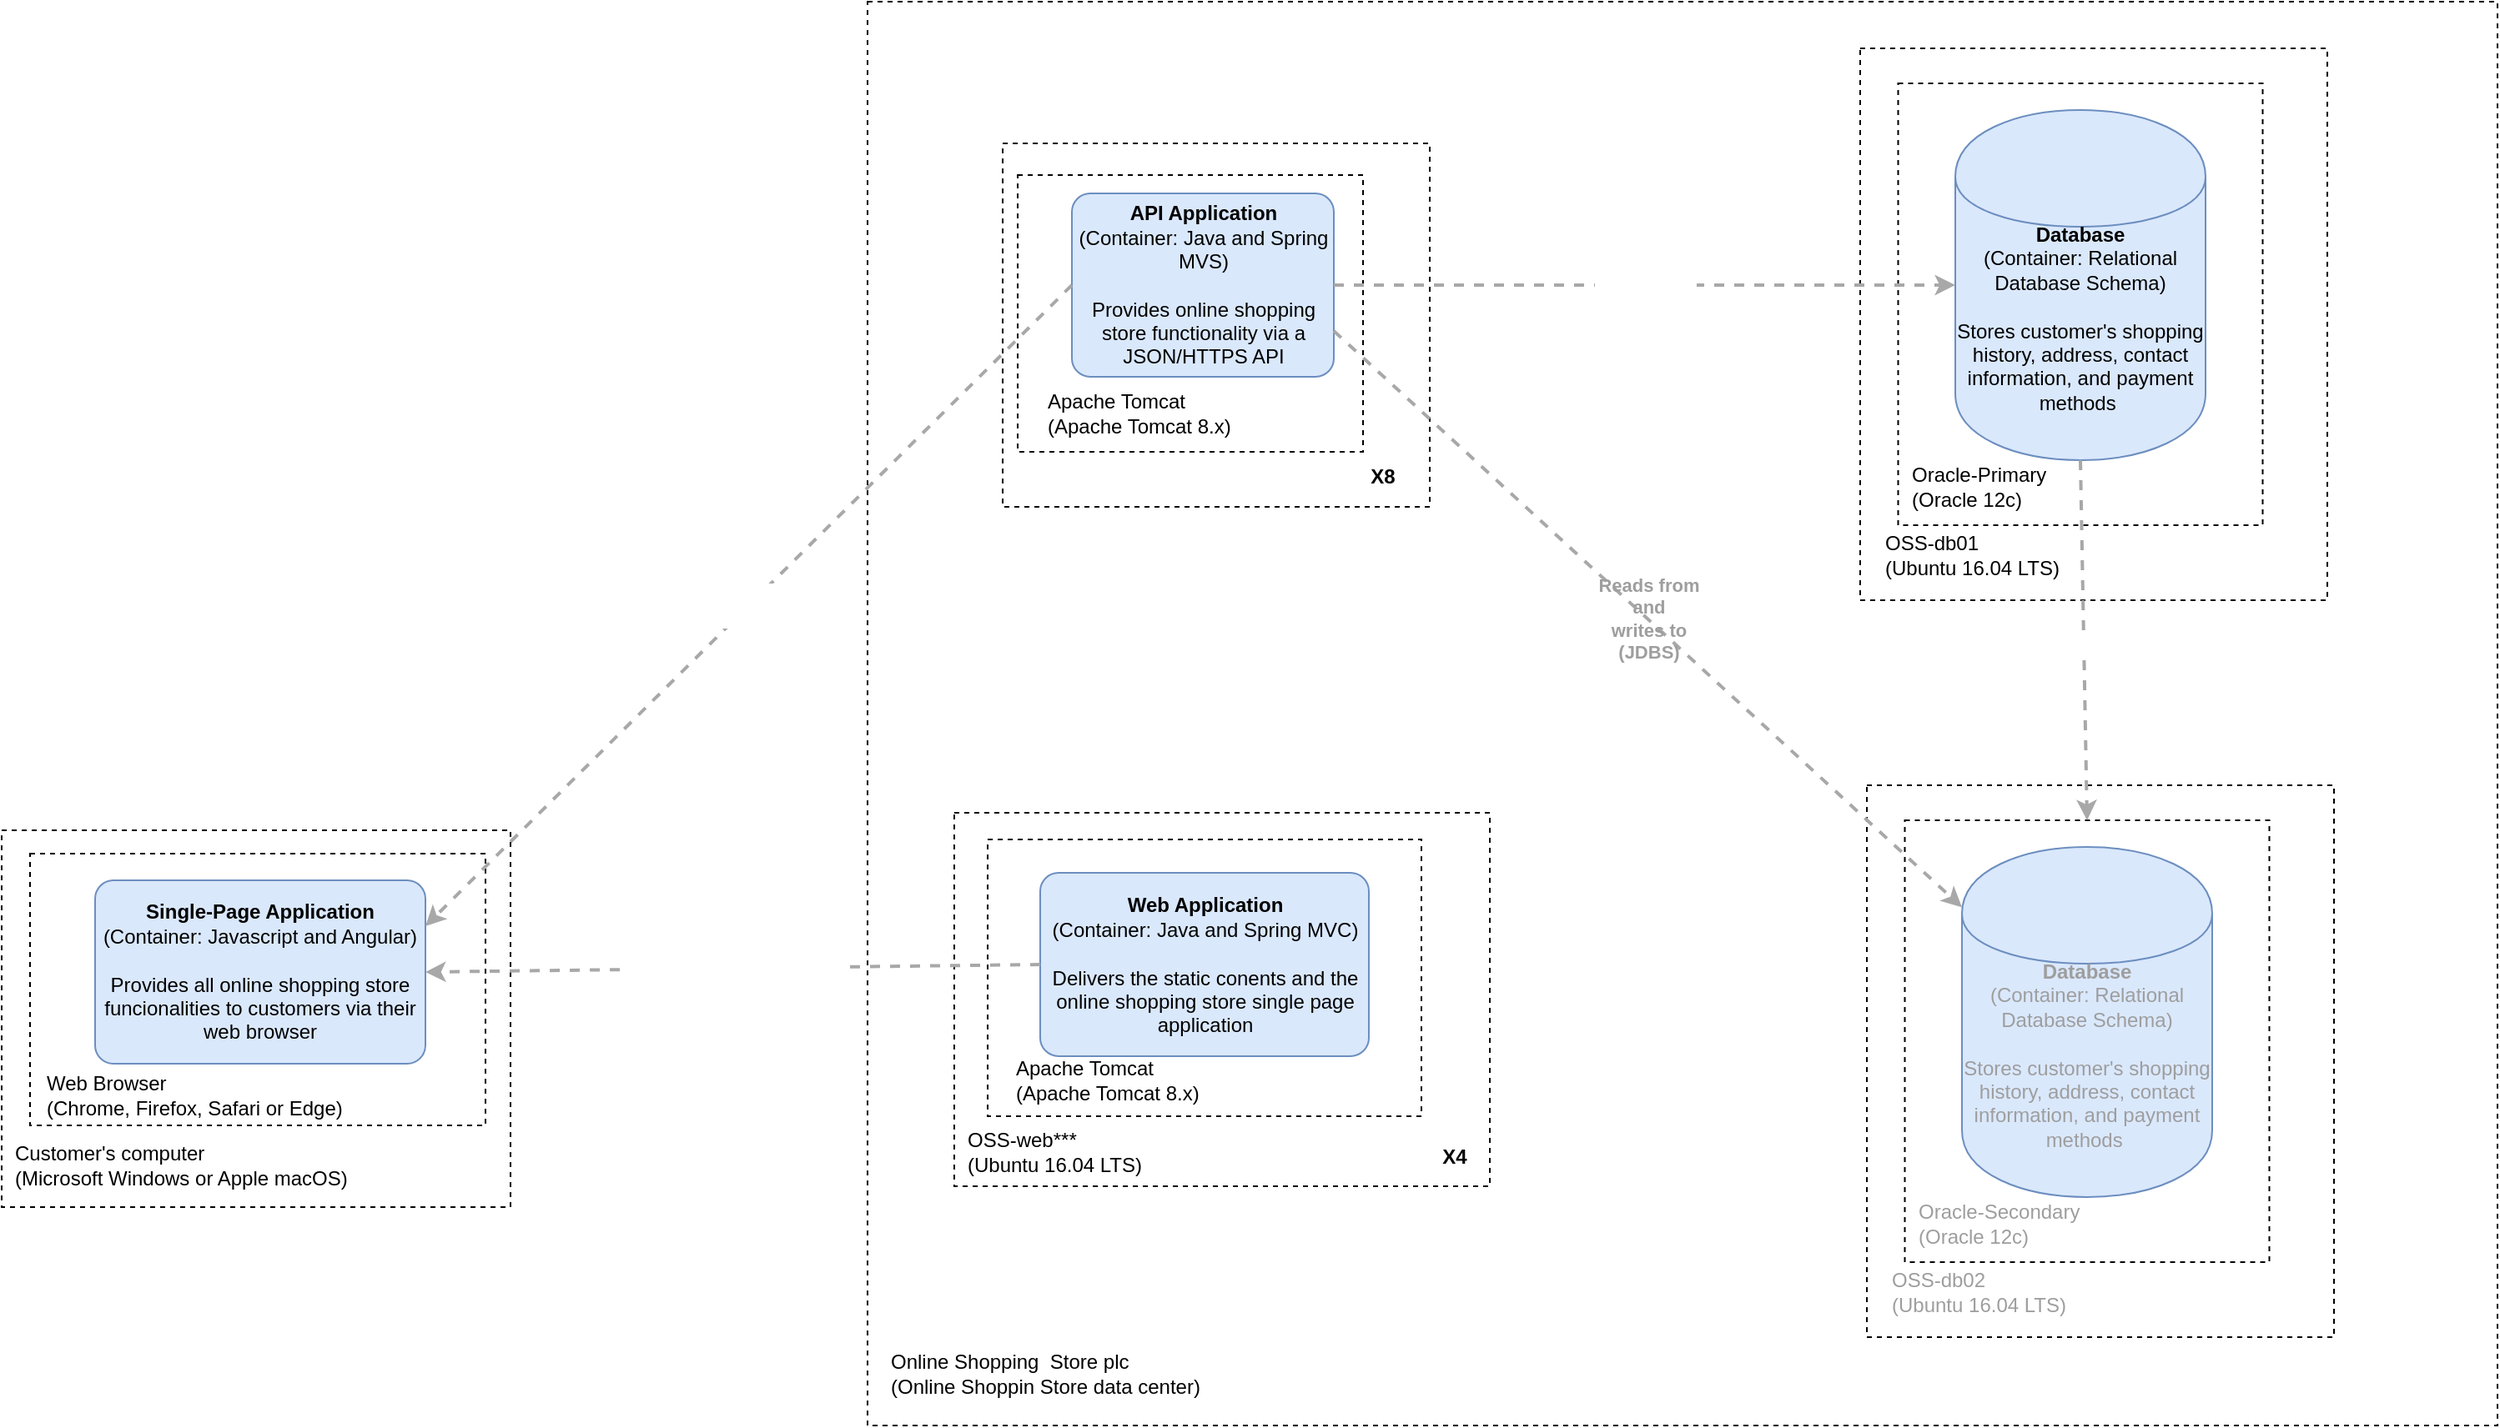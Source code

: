 <mxfile version="13.2.4" type="device"><diagram id="ezK_RggLOWLB02BVU8Lk" name="Page-1"><mxGraphModel dx="2094" dy="1021" grid="0" gridSize="10" guides="1" tooltips="1" connect="1" arrows="1" fold="1" page="0" pageScale="1" pageWidth="827" pageHeight="1169" math="0" shadow="0"><root><mxCell id="0"/><mxCell id="1" parent="0"/><mxCell id="vV9z29wlYHt79FzvgnRF-3" value="" style="rounded=0;whiteSpace=wrap;html=1;dashed=1;" parent="1" vertex="1"><mxGeometry x="319" y="144" width="977" height="854" as="geometry"/></mxCell><mxCell id="vV9z29wlYHt79FzvgnRF-24" value="" style="rounded=0;whiteSpace=wrap;html=1;dashed=1;" parent="1" vertex="1"><mxGeometry x="400" y="229" width="256" height="218" as="geometry"/></mxCell><mxCell id="vV9z29wlYHt79FzvgnRF-22" value="" style="rounded=0;whiteSpace=wrap;html=1;dashed=1;" parent="1" vertex="1"><mxGeometry x="409" y="248" width="207" height="166" as="geometry"/></mxCell><mxCell id="vV9z29wlYHt79FzvgnRF-23" value="Apache Tomcat&lt;br&gt;(Apache Tomcat 8.x)" style="text;html=1;strokeColor=none;fillColor=none;align=left;verticalAlign=middle;whiteSpace=wrap;rounded=0;dashed=1;" parent="1" vertex="1"><mxGeometry x="425" y="381" width="179" height="20" as="geometry"/></mxCell><mxCell id="vV9z29wlYHt79FzvgnRF-7" value="" style="rounded=0;whiteSpace=wrap;html=1;dashed=1;" parent="1" vertex="1"><mxGeometry x="914" y="172" width="280" height="331" as="geometry"/></mxCell><mxCell id="vV9z29wlYHt79FzvgnRF-5" value="" style="rounded=0;whiteSpace=wrap;html=1;dashed=1;" parent="1" vertex="1"><mxGeometry x="936.75" y="193" width="218.5" height="265" as="geometry"/></mxCell><mxCell id="vV9z29wlYHt79FzvgnRF-1" value="" style="rounded=0;whiteSpace=wrap;html=1;dashed=1;" parent="1" vertex="1"><mxGeometry x="371" y="630.5" width="321" height="224" as="geometry"/></mxCell><mxCell id="vxNBDJfU7qMUtHXsXQfE-18" value="" style="rounded=0;whiteSpace=wrap;html=1;dashed=1;" parent="1" vertex="1"><mxGeometry x="391" y="646.5" width="260" height="166" as="geometry"/></mxCell><mxCell id="vxNBDJfU7qMUtHXsXQfE-14" value="" style="rounded=0;whiteSpace=wrap;html=1;dashed=1;" parent="1" vertex="1"><mxGeometry x="-200" y="641" width="305" height="226" as="geometry"/></mxCell><mxCell id="vxNBDJfU7qMUtHXsXQfE-12" value="" style="rounded=0;whiteSpace=wrap;html=1;dashed=1;" parent="1" vertex="1"><mxGeometry x="-183" y="655" width="273" height="163" as="geometry"/></mxCell><mxCell id="vxNBDJfU7qMUtHXsXQfE-2" value="&lt;b&gt;API Application&lt;/b&gt;&lt;div&gt;(Container: Java and Spring MVS)&lt;/div&gt;&lt;br&gt;&lt;div&gt;Provides online shopping store functionality via a &lt;br&gt;JSON/HTTPS API&lt;/div&gt;" style="rounded=1;whiteSpace=wrap;html=1;labelBackgroundColor=none;fillColor=#dae8fc;fontColor=#000000;align=center;arcSize=10;strokeColor=#6c8ebf;points=[[0.25,0,0],[0.5,0,0],[0.75,0,0],[1,0.25,0],[1,0.5,0],[1,0.75,0],[0.75,1,0],[0.5,1,0],[0.25,1,0],[0,0.75,0],[0,0.5,0],[0,0.25,0]];" parent="1" vertex="1"><mxGeometry x="441.5" y="259" width="157" height="110" as="geometry"/></mxCell><mxCell id="vxNBDJfU7qMUtHXsXQfE-3" value="&lt;b&gt;Single-Page Application&lt;/b&gt;&lt;div&gt;(Container: Javascript and Angular)&lt;/div&gt;&lt;br&gt;&lt;div&gt;Provides all online shopping store funcionalities to customers via their web browser&lt;/div&gt;" style="rounded=1;whiteSpace=wrap;html=1;labelBackgroundColor=none;fillColor=#dae8fc;fontColor=#000000;align=center;arcSize=10;strokeColor=#6c8ebf;points=[[0.25,0,0],[0.5,0,0],[0.75,0,0],[1,0.25,0],[1,0.5,0],[1,0.75,0],[0.75,1,0],[0.5,1,0],[0.25,1,0],[0,0.75,0],[0,0.5,0],[0,0.25,0]];" parent="1" vertex="1"><mxGeometry x="-144" y="671" width="198" height="110" as="geometry"/></mxCell><mxCell id="vxNBDJfU7qMUtHXsXQfE-5" value="&lt;b&gt;Web Application&lt;/b&gt;&lt;div&gt;(Container: Java and Spring MVC)&lt;/div&gt;&lt;br&gt;&lt;div&gt;Delivers the static conents and the online shopping store single page application&lt;/div&gt;" style="rounded=1;whiteSpace=wrap;html=1;labelBackgroundColor=none;fillColor=#dae8fc;fontColor=#000000;align=center;arcSize=10;strokeColor=#6c8ebf;points=[[0.25,0,0],[0.5,0,0],[0.75,0,0],[1,0.25,0],[1,0.5,0],[1,0.75,0],[0.75,1,0],[0.5,1,0],[0.25,1,0],[0,0.75,0],[0,0.5,0],[0,0.25,0]];" parent="1" vertex="1"><mxGeometry x="422.5" y="666.5" width="197" height="110" as="geometry"/></mxCell><mxCell id="vxNBDJfU7qMUtHXsXQfE-8" value="&lt;div style=&quot;text-align: left&quot;&gt;&lt;div style=&quot;text-align: center&quot;&gt;&lt;b&gt;&lt;font color=&quot;#ffffff&quot;&gt;Delivers to &lt;br&gt;customer's web browser&lt;/font&gt;&lt;/b&gt;&lt;/div&gt;&lt;/div&gt;" style="edgeStyle=none;rounded=0;html=1;entryX=1;entryY=0.5;jettySize=auto;orthogonalLoop=1;strokeColor=#A8A8A8;strokeWidth=2;fontColor=#000000;jumpStyle=none;dashed=1;entryDx=0;entryDy=0;entryPerimeter=0;exitX=0;exitY=0.5;exitDx=0;exitDy=0;exitPerimeter=0;" parent="1" source="vxNBDJfU7qMUtHXsXQfE-5" target="vxNBDJfU7qMUtHXsXQfE-3" edge="1"><mxGeometry width="200" relative="1" as="geometry"><mxPoint x="113" y="187" as="sourcePoint"/><mxPoint x="313" y="187" as="targetPoint"/></mxGeometry></mxCell><mxCell id="vxNBDJfU7qMUtHXsXQfE-10" value="&lt;span&gt;&lt;b&gt;Database&lt;/b&gt;&lt;/span&gt;&lt;div&gt;(Container:&amp;nbsp;Relational Database Schema)&lt;/div&gt;&lt;br&gt;&lt;div&gt;Stores customer's shopping history, address,&amp;nbsp;contact information, and payment methods&amp;nbsp;&lt;/div&gt;" style="shape=cylinder;whiteSpace=wrap;html=1;boundedLbl=1;rounded=0;labelBackgroundColor=none;fillColor=#dae8fc;fontSize=12;fontColor=#000000;align=center;strokeColor=#6c8ebf;points=[[0.5,0,0],[1,0.25,0],[1,0.5,0],[1,0.75,0],[0.5,1,0],[0,0.75,0],[0,0.5,0],[0,0.25,0]];" parent="1" vertex="1"><mxGeometry x="971" y="209" width="150" height="210" as="geometry"/></mxCell><mxCell id="vxNBDJfU7qMUtHXsXQfE-13" value="Web Browser&lt;br&gt;(Chrome, Firefox, Safari or Edge)" style="text;html=1;strokeColor=none;fillColor=none;align=left;verticalAlign=middle;whiteSpace=wrap;rounded=0;dashed=1;" parent="1" vertex="1"><mxGeometry x="-175" y="790" width="187" height="20" as="geometry"/></mxCell><mxCell id="vxNBDJfU7qMUtHXsXQfE-15" value="Customer's computer&lt;br&gt;(Microsoft Windows or Apple macOS)" style="text;html=1;strokeColor=none;fillColor=none;align=left;verticalAlign=middle;whiteSpace=wrap;rounded=0;dashed=1;" parent="1" vertex="1"><mxGeometry x="-194" y="832" width="208" height="20" as="geometry"/></mxCell><mxCell id="vxNBDJfU7qMUtHXsXQfE-19" value="Apache Tomcat&lt;br&gt;(Apache Tomcat 8.x)" style="text;html=1;strokeColor=none;fillColor=none;align=left;verticalAlign=middle;whiteSpace=wrap;rounded=0;dashed=1;" parent="1" vertex="1"><mxGeometry x="406" y="780.5" width="179" height="20" as="geometry"/></mxCell><mxCell id="vV9z29wlYHt79FzvgnRF-2" value="OSS-web***&lt;br&gt;(Ubuntu 16.04 LTS)" style="text;html=1;strokeColor=none;fillColor=none;align=left;verticalAlign=middle;whiteSpace=wrap;rounded=0;" parent="1" vertex="1"><mxGeometry x="377" y="823.5" width="110" height="20" as="geometry"/></mxCell><mxCell id="vV9z29wlYHt79FzvgnRF-4" value="Online Shopping&amp;nbsp; Store plc&lt;br&gt;(Online Shoppin Store data center)" style="text;html=1;strokeColor=none;fillColor=none;align=left;verticalAlign=middle;whiteSpace=wrap;rounded=0;" parent="1" vertex="1"><mxGeometry x="331" y="957" width="202" height="20" as="geometry"/></mxCell><mxCell id="vV9z29wlYHt79FzvgnRF-6" value="Oracle-Primary&lt;br&gt;(Oracle 12c)" style="text;html=1;strokeColor=none;fillColor=none;align=left;verticalAlign=middle;whiteSpace=wrap;rounded=0;" parent="1" vertex="1"><mxGeometry x="943" y="425" width="108" height="20" as="geometry"/></mxCell><mxCell id="vV9z29wlYHt79FzvgnRF-8" value="OSS-db01&lt;br&gt;(Ubuntu 16.04 LTS)" style="text;html=1;strokeColor=none;fillColor=none;align=left;verticalAlign=middle;whiteSpace=wrap;rounded=0;" parent="1" vertex="1"><mxGeometry x="927" y="466" width="113" height="20" as="geometry"/></mxCell><mxCell id="vV9z29wlYHt79FzvgnRF-14" value="" style="rounded=0;whiteSpace=wrap;html=1;dashed=1;fontColor=#9E9E9E;" parent="1" vertex="1"><mxGeometry x="918" y="614" width="280" height="331" as="geometry"/></mxCell><mxCell id="vV9z29wlYHt79FzvgnRF-15" value="" style="rounded=0;whiteSpace=wrap;html=1;dashed=1;fontColor=#9E9E9E;" parent="1" vertex="1"><mxGeometry x="940.75" y="635" width="218.5" height="265" as="geometry"/></mxCell><mxCell id="vV9z29wlYHt79FzvgnRF-16" value="&lt;span&gt;&lt;b&gt;Database&lt;/b&gt;&lt;/span&gt;&lt;div&gt;(Container:&amp;nbsp;Relational Database Schema)&lt;/div&gt;&lt;br&gt;&lt;div&gt;Stores customer's shopping history, address,&amp;nbsp;contact information, and payment methods&amp;nbsp;&lt;/div&gt;" style="shape=cylinder;whiteSpace=wrap;html=1;boundedLbl=1;rounded=0;labelBackgroundColor=none;fillColor=#dae8fc;fontSize=12;fontColor=#9E9E9E;align=center;strokeColor=#6c8ebf;points=[[0.5,0,0],[1,0.25,0],[1,0.5,0],[1,0.75,0],[0.5,1,0],[0,0.75,0],[0,0.5,0],[0,0.25,0]];" parent="1" vertex="1"><mxGeometry x="975" y="651" width="150" height="210" as="geometry"/></mxCell><mxCell id="vV9z29wlYHt79FzvgnRF-17" value="Oracle-Secondary&lt;br&gt;(Oracle 12c)" style="text;html=1;strokeColor=none;fillColor=none;align=left;verticalAlign=middle;whiteSpace=wrap;rounded=0;fontColor=#9E9E9E;" parent="1" vertex="1"><mxGeometry x="947" y="867" width="108" height="20" as="geometry"/></mxCell><mxCell id="vV9z29wlYHt79FzvgnRF-18" value="OSS-db02&lt;br&gt;(Ubuntu 16.04 LTS)" style="text;html=1;strokeColor=none;fillColor=none;align=left;verticalAlign=middle;whiteSpace=wrap;rounded=0;fontColor=#9E9E9E;" parent="1" vertex="1"><mxGeometry x="931" y="908" width="113" height="20" as="geometry"/></mxCell><mxCell id="vV9z29wlYHt79FzvgnRF-19" value="&lt;div style=&quot;text-align: left&quot;&gt;&lt;div style=&quot;text-align: center&quot;&gt;&lt;b&gt;&lt;font color=&quot;#ffffff&quot;&gt;Replicates data to&lt;/font&gt;&lt;/b&gt;&lt;/div&gt;&lt;/div&gt;" style="edgeStyle=none;rounded=0;html=1;entryX=0.5;entryY=0;jettySize=auto;orthogonalLoop=1;strokeColor=#A8A8A8;strokeWidth=2;fontColor=#000000;jumpStyle=none;dashed=1;entryDx=0;entryDy=0;exitX=0.5;exitY=1;exitDx=0;exitDy=0;exitPerimeter=0;" parent="1" source="vxNBDJfU7qMUtHXsXQfE-10" target="vV9z29wlYHt79FzvgnRF-15" edge="1"><mxGeometry width="200" relative="1" as="geometry"><mxPoint x="1026" y="535" as="sourcePoint"/><mxPoint x="1226" y="535" as="targetPoint"/></mxGeometry></mxCell><mxCell id="vV9z29wlYHt79FzvgnRF-20" value="&lt;div style=&quot;text-align: left&quot;&gt;&lt;div style=&quot;text-align: center&quot;&gt;&lt;b&gt;&lt;font color=&quot;#ffffff&quot;&gt;Reads from &lt;br&gt;and &lt;br&gt;writes to &lt;br&gt;(JDBC)&lt;/font&gt;&lt;/b&gt;&lt;/div&gt;&lt;/div&gt;" style="edgeStyle=none;rounded=0;html=1;entryX=0;entryY=0.5;jettySize=auto;orthogonalLoop=1;strokeColor=#A8A8A8;strokeWidth=2;fontColor=#000000;jumpStyle=none;dashed=1;exitX=1;exitY=0.5;exitDx=0;exitDy=0;exitPerimeter=0;entryDx=0;entryDy=0;entryPerimeter=0;" parent="1" source="vxNBDJfU7qMUtHXsXQfE-2" target="vxNBDJfU7qMUtHXsXQfE-10" edge="1"><mxGeometry width="200" relative="1" as="geometry"><mxPoint x="690" y="297" as="sourcePoint"/><mxPoint x="890" y="297" as="targetPoint"/></mxGeometry></mxCell><mxCell id="vV9z29wlYHt79FzvgnRF-25" value="&lt;font color=&quot;#ffffff&quot;&gt;OSS-api***&lt;br&gt;(Ubuntu 16.04 LTS)&lt;br&gt;&lt;/font&gt;" style="text;html=1;strokeColor=none;fillColor=none;align=left;verticalAlign=middle;whiteSpace=wrap;rounded=0;fontColor=#9E9E9E;" parent="1" vertex="1"><mxGeometry x="406" y="419" width="124" height="20" as="geometry"/></mxCell><mxCell id="vV9z29wlYHt79FzvgnRF-26" value="&lt;div style=&quot;text-align: left&quot;&gt;&lt;div style=&quot;text-align: center&quot;&gt;&lt;b&gt;&lt;font color=&quot;#ffffff&quot;&gt;Makes API calls to&lt;br&gt;(JSON/HTTPS)&lt;/font&gt;&lt;/b&gt;&lt;/div&gt;&lt;/div&gt;" style="edgeStyle=none;rounded=0;html=1;entryX=1;entryY=0.25;jettySize=auto;orthogonalLoop=1;strokeColor=#A8A8A8;strokeWidth=2;fontColor=#000000;jumpStyle=none;dashed=1;entryDx=0;entryDy=0;entryPerimeter=0;exitX=0;exitY=0.5;exitDx=0;exitDy=0;exitPerimeter=0;" parent="1" source="vxNBDJfU7qMUtHXsXQfE-2" target="vxNBDJfU7qMUtHXsXQfE-3" edge="1"><mxGeometry width="200" relative="1" as="geometry"><mxPoint x="209" y="308" as="sourcePoint"/><mxPoint x="409" y="308" as="targetPoint"/></mxGeometry></mxCell><mxCell id="vV9z29wlYHt79FzvgnRF-27" value="&lt;div style=&quot;text-align: left&quot;&gt;&lt;div style=&quot;text-align: center&quot;&gt;&lt;b&gt;&lt;font&gt;Reads from &lt;br&gt;and &lt;br&gt;writes to &lt;br&gt;(JDBS)&lt;/font&gt;&lt;/b&gt;&lt;/div&gt;&lt;/div&gt;" style="edgeStyle=none;rounded=0;html=1;jettySize=auto;orthogonalLoop=1;strokeColor=#A8A8A8;strokeWidth=2;fontColor=#9E9E9E;jumpStyle=none;dashed=1;exitX=1;exitY=0.75;exitDx=0;exitDy=0;exitPerimeter=0;labelBorderColor=none;labelBackgroundColor=none;" parent="1" source="vxNBDJfU7qMUtHXsXQfE-2" target="vV9z29wlYHt79FzvgnRF-16" edge="1"><mxGeometry width="200" relative="1" as="geometry"><mxPoint x="710" y="413" as="sourcePoint"/><mxPoint x="910" y="413" as="targetPoint"/></mxGeometry></mxCell><mxCell id="5O3Rw-F2lS3GOQ8Hjh05-2" value="&lt;b&gt;X8&lt;/b&gt;" style="text;html=1;strokeColor=none;fillColor=none;align=center;verticalAlign=middle;whiteSpace=wrap;rounded=0;" vertex="1" parent="1"><mxGeometry x="608" y="419" width="40" height="20" as="geometry"/></mxCell><mxCell id="5O3Rw-F2lS3GOQ8Hjh05-3" value="&lt;b&gt;X4&lt;/b&gt;" style="text;html=1;strokeColor=none;fillColor=none;align=center;verticalAlign=middle;whiteSpace=wrap;rounded=0;" vertex="1" parent="1"><mxGeometry x="651" y="827" width="40" height="20" as="geometry"/></mxCell></root></mxGraphModel></diagram></mxfile>